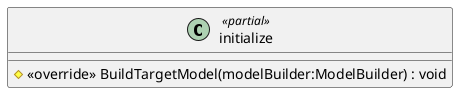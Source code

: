 @startuml
class initialize <<partial>> {
    # <<override>> BuildTargetModel(modelBuilder:ModelBuilder) : void
}
@enduml
